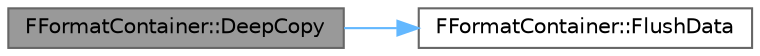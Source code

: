 digraph "FFormatContainer::DeepCopy"
{
 // INTERACTIVE_SVG=YES
 // LATEX_PDF_SIZE
  bgcolor="transparent";
  edge [fontname=Helvetica,fontsize=10,labelfontname=Helvetica,labelfontsize=10];
  node [fontname=Helvetica,fontsize=10,shape=box,height=0.2,width=0.4];
  rankdir="LR";
  Node1 [id="Node000001",label="FFormatContainer::DeepCopy",height=0.2,width=0.4,color="gray40", fillcolor="grey60", style="filled", fontcolor="black",tooltip=" "];
  Node1 -> Node2 [id="edge1_Node000001_Node000002",color="steelblue1",style="solid",tooltip=" "];
  Node2 [id="Node000002",label="FFormatContainer::FlushData",height=0.2,width=0.4,color="grey40", fillcolor="white", style="filled",URL="$d3/d74/classFFormatContainer.html#a6ed2d7f8bfb20ba98f03c3f2aa02490f",tooltip=" "];
}
